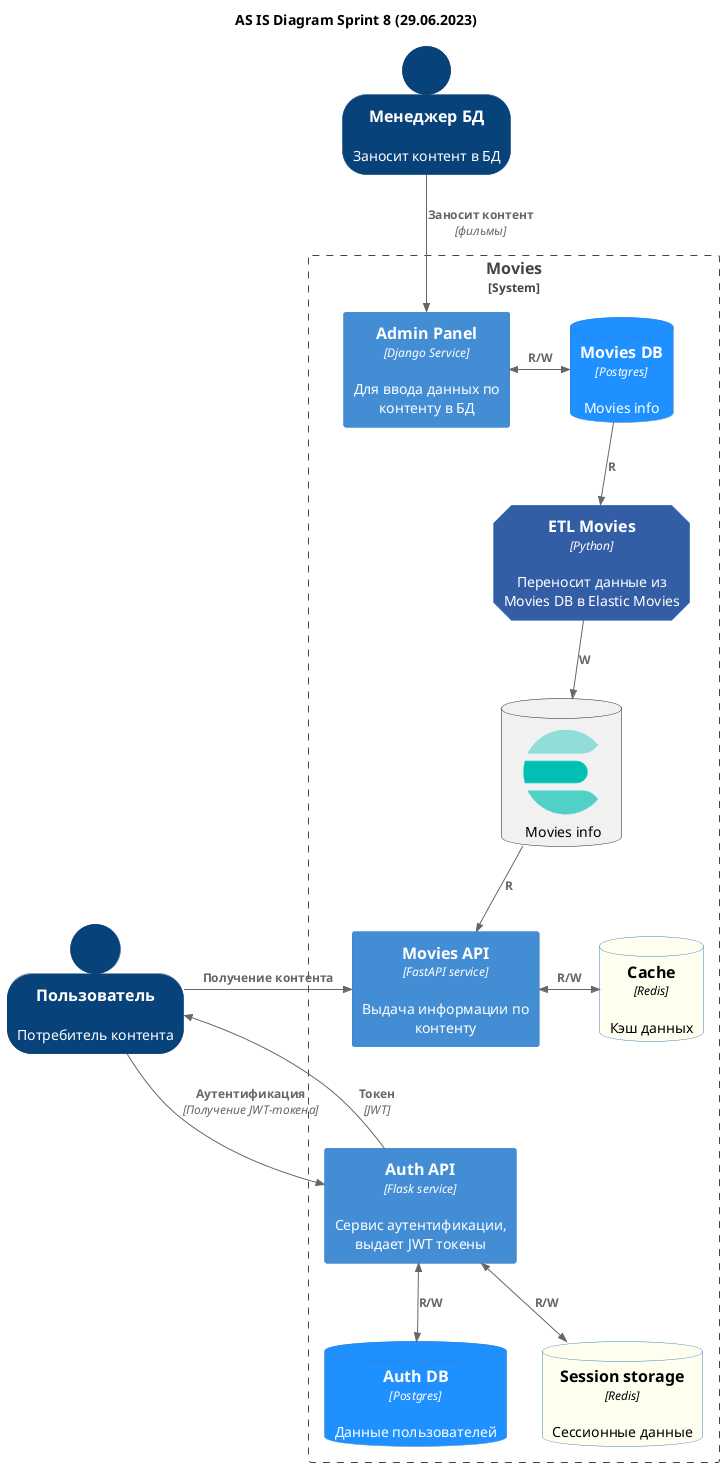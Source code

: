 @startuml As Is
!include <C4/C4_Container>
!include <elastic/common>
!include <elastic/elasticsearch/elasticsearch>
title AS IS Diagram Sprint 8 (29.06.2023)
HIDE_STEREOTYPE()
SHOW_PERSON_OUTLINE()

AddElementTag("mem", $bgColor="#FFFFF0", $fontColor="black")
AddContainerTag("db", $bgColor="#1E90FF")
AddElementTag("etl", $fontColor=$ELEMENT_FONT_COLOR, $bgColor="#335DA5", $shape=EightSidedShape())

Person(User, "Пользователь", "Потребитель контента")
Person(Manager, "Менеджер БД", "Заносит контент в БД")

System_Boundary(movies, "Movies") {
    Container(admin_service, "Admin Panel", "Django Service", "Для ввода данных по контенту в БД")
    Rel(Manager, admin_service, "Заносит контент", "фильмы")
    ContainerDb(movies_db, "Movies DB", "Postgres", "Movies info", $tags="db")
    BiRel_R(admin_service, movies_db,"R/W","")

    Container(auth_service, "Auth API", "Flask service", "Сервис аутентификации, выдает JWT токены")
    ContainerDb(auth_service_db, "Auth DB", "Postgres", "Данные пользователей",$tags="db")
    ContainerDb(auth_service_redis, "Session storage", "Redis", "Сессионные данные", $tags="mem")
    BiRel(auth_service, auth_service_db, "R/W")
    BiRel(auth_service, auth_service_redis, "R/W")

    Container(ETL_movies, "ETL Movies", "Python", "Переносит данные из Movies DB в Elastic Movies", $tags="etl")
    Rel(movies_db,ETL_movies,"R")
    'ContainerDb(movies_el, "Movies", "Elastic Search", "Movies info",$tags="db")
    ELASTICSEARCH(movies_el, "Movies info",database)
    Rel(ETL_movies, movies_el, "W")

    Container(movies_service, "Movies API", "FastAPI service", "Выдача информации по контенту")
    Rel(movies_el, movies_service,"R")
    ContainerDb(movies_redis, "Cache", "Redis", "Кэш данных", $tags="mem")
    BiRel_L(movies_redis, movies_service, "R/W")

    Rel(User, auth_service, "Аутентификация","Получение JWT-токена")
    Rel(auth_service, User, "Токен","JWT")
    Rel(User, movies_service, "Получение контента","")
    Lay_U(movies_service, admin_service)
    Lay_U(auth_service, movies_service)
}
@enduml
